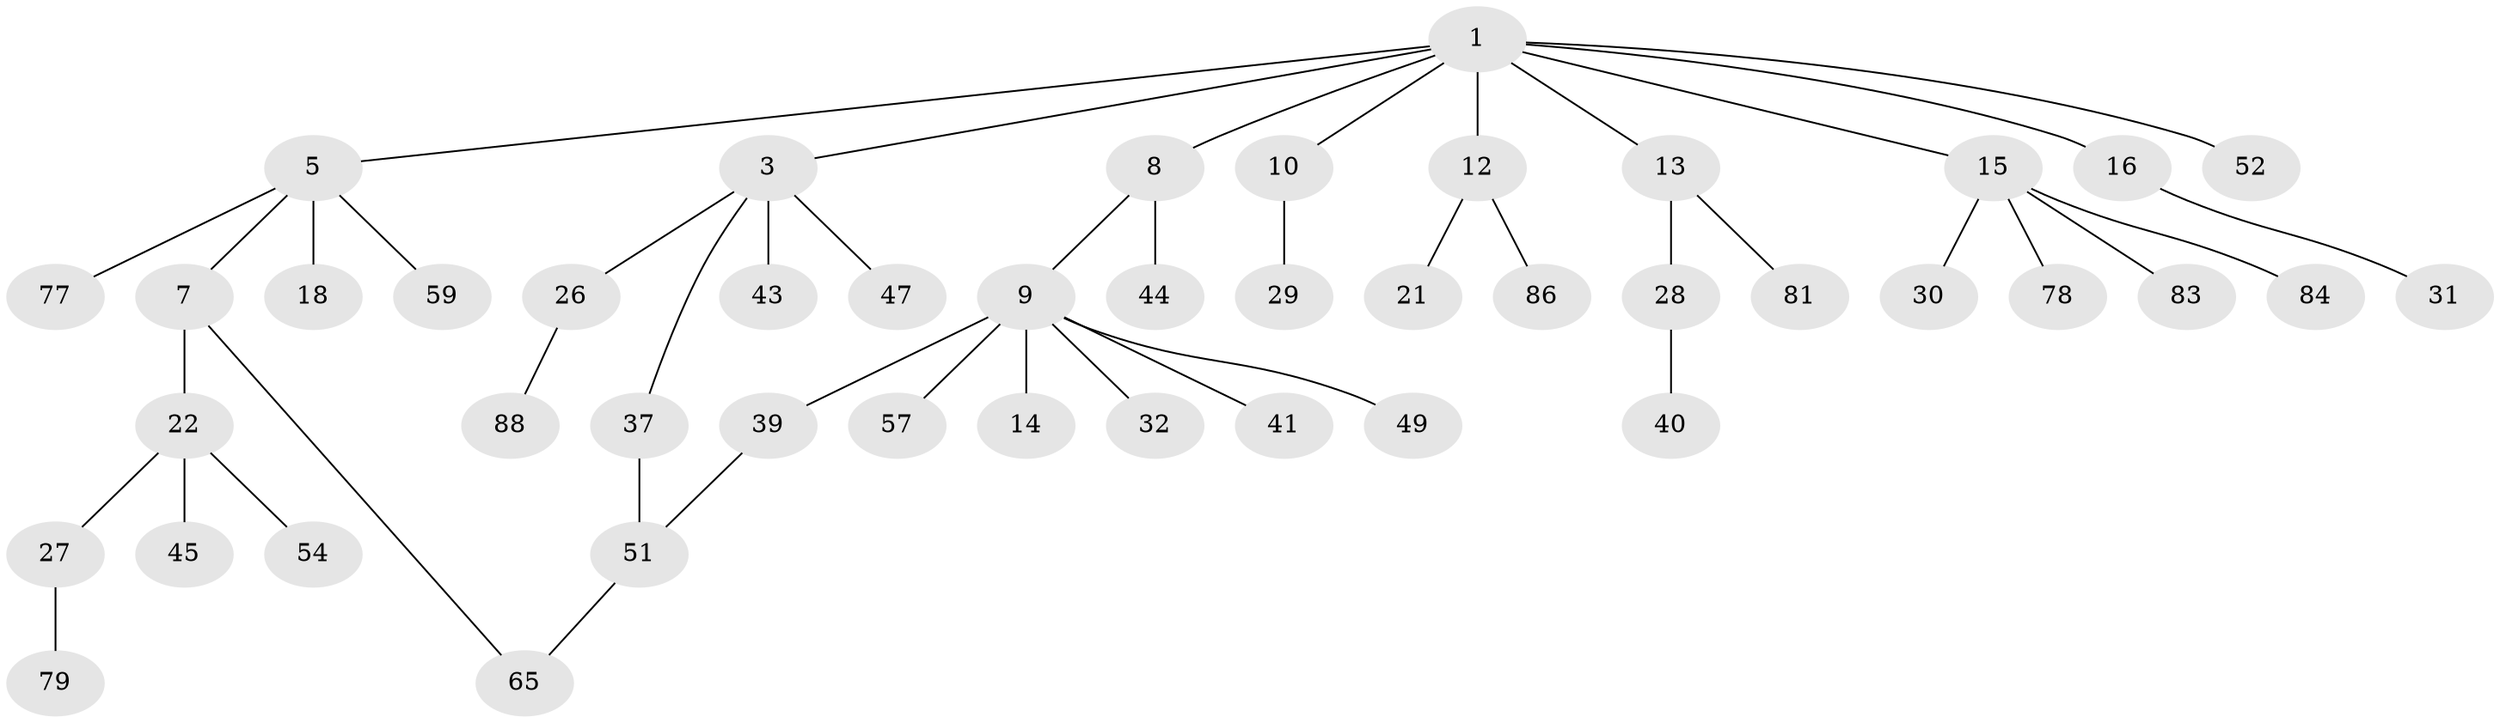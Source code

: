 // original degree distribution, {4: 0.10989010989010989, 5: 0.03296703296703297, 2: 0.3076923076923077, 7: 0.01098901098901099, 3: 0.06593406593406594, 6: 0.01098901098901099, 1: 0.46153846153846156}
// Generated by graph-tools (version 1.1) at 2025/17/03/04/25 18:17:13]
// undirected, 45 vertices, 46 edges
graph export_dot {
graph [start="1"]
  node [color=gray90,style=filled];
  1 [super="+2+4"];
  3 [super="+24"];
  5 [super="+11+23+56+6"];
  7;
  8;
  9 [super="+36+68+25"];
  10 [super="+62+66"];
  12 [super="+58+50+17"];
  13 [super="+46+19"];
  14;
  15 [super="+20+76"];
  16;
  18 [super="+75+87+60"];
  21 [super="+35+63+34"];
  22 [super="+38+42"];
  26 [super="+70"];
  27 [super="+48"];
  28;
  29;
  30;
  31;
  32 [super="+72"];
  37;
  39;
  40;
  41 [super="+64"];
  43 [super="+90"];
  44;
  45 [super="+80"];
  47;
  49;
  51 [super="+85+53"];
  52;
  54 [super="+89"];
  57;
  59 [super="+61"];
  65 [super="+73"];
  77;
  78 [super="+82"];
  79;
  81;
  83;
  84;
  86;
  88;
  1 -- 13;
  1 -- 15;
  1 -- 16;
  1 -- 3;
  1 -- 8;
  1 -- 10;
  1 -- 12;
  1 -- 5;
  1 -- 52;
  3 -- 37;
  3 -- 26;
  3 -- 43;
  3 -- 47;
  5 -- 7;
  5 -- 18;
  5 -- 59;
  5 -- 77;
  7 -- 22;
  7 -- 65;
  8 -- 9;
  8 -- 44;
  9 -- 14;
  9 -- 32;
  9 -- 39;
  9 -- 57;
  9 -- 49;
  9 -- 41;
  10 -- 29;
  12 -- 86;
  12 -- 21;
  13 -- 28;
  13 -- 81;
  15 -- 30;
  15 -- 84;
  15 -- 78;
  15 -- 83;
  16 -- 31;
  22 -- 27;
  22 -- 54;
  22 -- 45;
  26 -- 88;
  27 -- 79;
  28 -- 40;
  37 -- 51;
  39 -- 51;
  51 -- 65;
}
